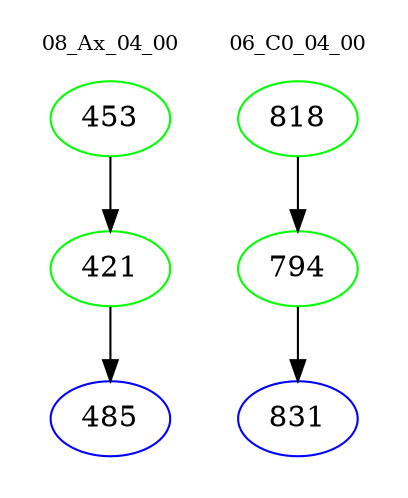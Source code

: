digraph{
subgraph cluster_0 {
color = white
label = "08_Ax_04_00";
fontsize=10;
T0_453 [label="453", color="green"]
T0_453 -> T0_421 [color="black"]
T0_421 [label="421", color="green"]
T0_421 -> T0_485 [color="black"]
T0_485 [label="485", color="blue"]
}
subgraph cluster_1 {
color = white
label = "06_C0_04_00";
fontsize=10;
T1_818 [label="818", color="green"]
T1_818 -> T1_794 [color="black"]
T1_794 [label="794", color="green"]
T1_794 -> T1_831 [color="black"]
T1_831 [label="831", color="blue"]
}
}
